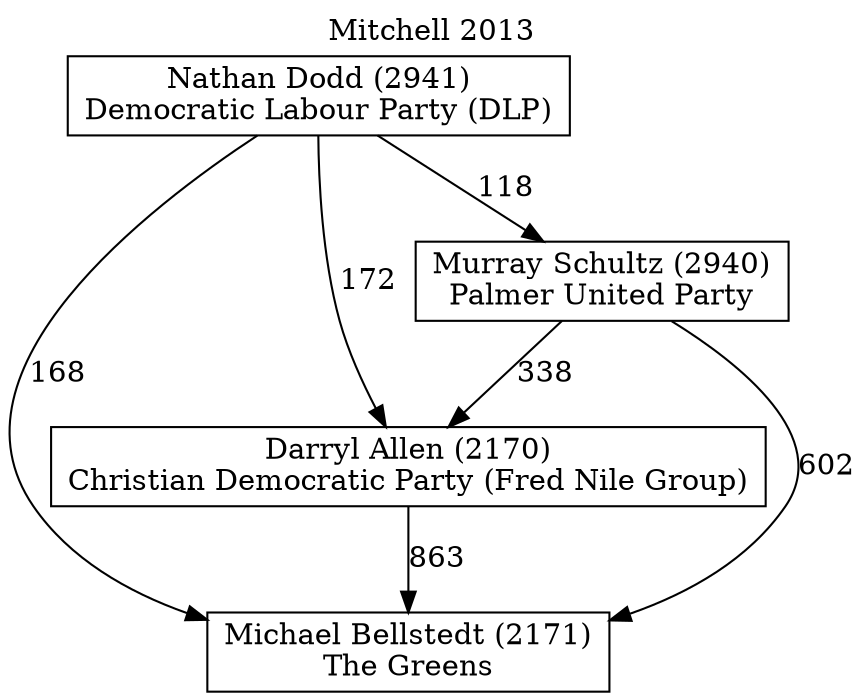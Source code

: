 // House preference flow
digraph "Michael Bellstedt (2171)_Mitchell_2013" {
	graph [label="Mitchell 2013" labelloc=t mclimit=10]
	node [shape=box]
	"Darryl Allen (2170)" [label="Darryl Allen (2170)
Christian Democratic Party (Fred Nile Group)"]
	"Michael Bellstedt (2171)" [label="Michael Bellstedt (2171)
The Greens"]
	"Murray Schultz (2940)" [label="Murray Schultz (2940)
Palmer United Party"]
	"Nathan Dodd (2941)" [label="Nathan Dodd (2941)
Democratic Labour Party (DLP)"]
	"Darryl Allen (2170)" -> "Michael Bellstedt (2171)" [label=863]
	"Murray Schultz (2940)" -> "Darryl Allen (2170)" [label=338]
	"Murray Schultz (2940)" -> "Michael Bellstedt (2171)" [label=602]
	"Nathan Dodd (2941)" -> "Darryl Allen (2170)" [label=172]
	"Nathan Dodd (2941)" -> "Michael Bellstedt (2171)" [label=168]
	"Nathan Dodd (2941)" -> "Murray Schultz (2940)" [label=118]
}
